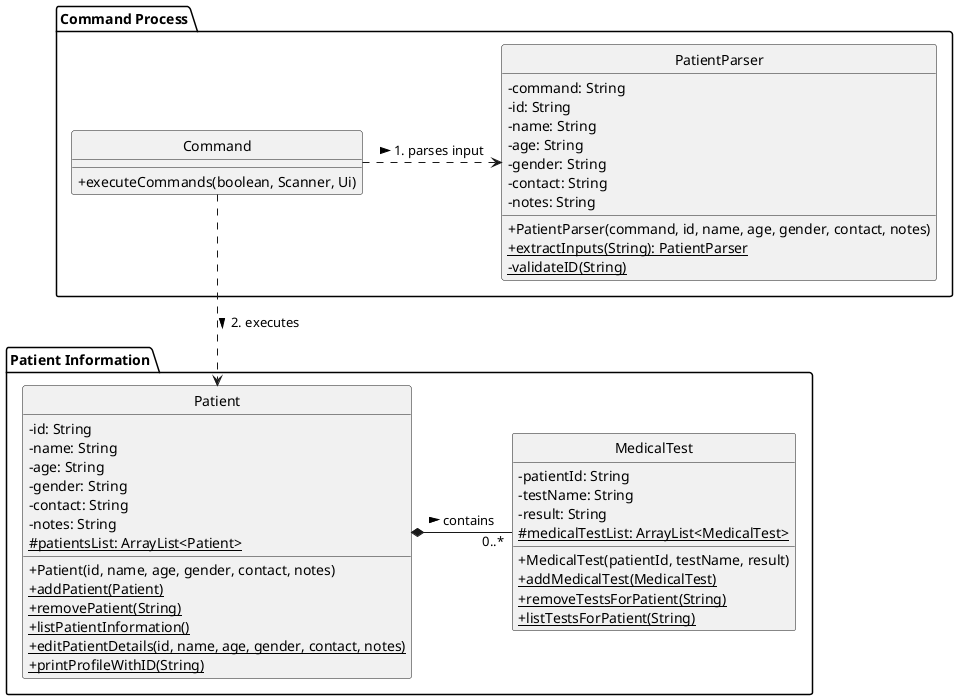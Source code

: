 @startuml

hide circle
skinparam classAttributeIconSize 0

package "Patient Information" {
  class Patient {
    -id: String
    -name: String
    -age: String
    -gender: String
    -contact: String
    -notes: String
    # {static} patientsList: ArrayList<Patient>
    +Patient(id, name, age, gender, contact, notes)
    + {static} addPatient(Patient)
    +{static}removePatient(String)
    +{static}listPatientInformation()
    +{static}editPatientDetails(id, name, age, gender, contact, notes)
    +{static}printProfileWithID(String)
  }

  class MedicalTest {
    -patientId: String
    -testName: String
    -result: String
    #{static}medicalTestList: ArrayList<MedicalTest>
    +MedicalTest(patientId, testName, result)
    +{static}addMedicalTest(MedicalTest)
    +{static}removeTestsForPatient(String)
    +{static}listTestsForPatient(String)
  }
}

package "Command Process" {
  class Command {
    +executeCommands(boolean, Scanner, Ui)
  }

  class PatientParser {
    -command: String
    -id: String
    -name: String
    -age: String
    -gender: String
    -contact: String
    -notes: String
    +PatientParser(command, id, name, age, gender, contact, notes)
    +{static}extractInputs(String): PatientParser
    -{static}validateID(String)

  }
}

Command .right.> PatientParser : 1. parses input >
Command ..> Patient : 2. executes >

Patient *-right- "0..*" MedicalTest : contains >


@enduml